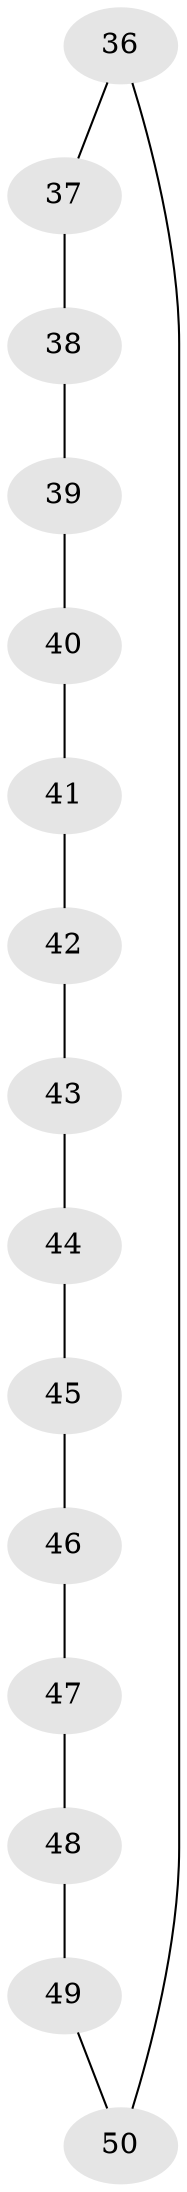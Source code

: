 // original degree distribution, {2: 1.0}
// Generated by graph-tools (version 1.1) at 2025/00/03/04/25 22:00:49]
// undirected, 15 vertices, 15 edges
graph export_dot {
graph [start="1"]
  node [color=gray90,style=filled];
  36;
  37;
  38;
  39;
  40;
  41;
  42;
  43;
  44;
  45;
  46;
  47;
  48;
  49;
  50 [super="+2+3+4+5+6+10+11+12+13+14+18+19+20+21+22+26+27+28+29+30+34+35"];
  36 -- 37;
  36 -- 50;
  37 -- 38;
  38 -- 39;
  39 -- 40;
  40 -- 41;
  41 -- 42;
  42 -- 43;
  43 -- 44;
  44 -- 45;
  45 -- 46;
  46 -- 47;
  47 -- 48;
  48 -- 49;
  49 -- 50;
}
